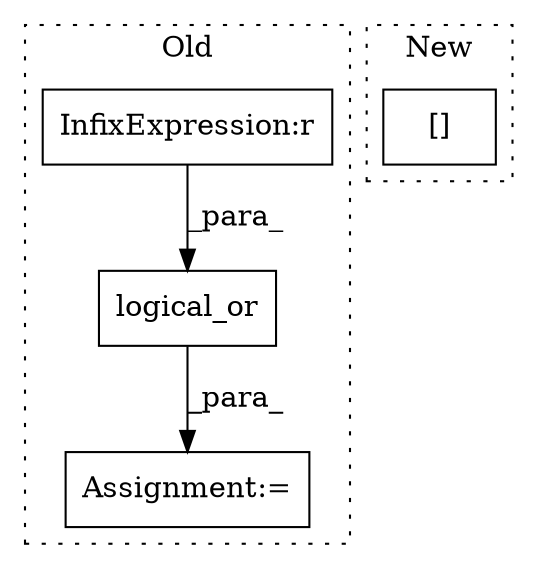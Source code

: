 digraph G {
subgraph cluster0 {
1 [label="logical_or" a="32" s="2036,2065" l="11,1" shape="box"];
3 [label="Assignment:=" a="7" s="2029" l="1" shape="box"];
4 [label="InfixExpression:r" a="27" s="2054" l="4" shape="box"];
label = "Old";
style="dotted";
}
subgraph cluster1 {
2 [label="[]" a="2" s="2754,2770" l="5,1" shape="box"];
label = "New";
style="dotted";
}
1 -> 3 [label="_para_"];
4 -> 1 [label="_para_"];
}